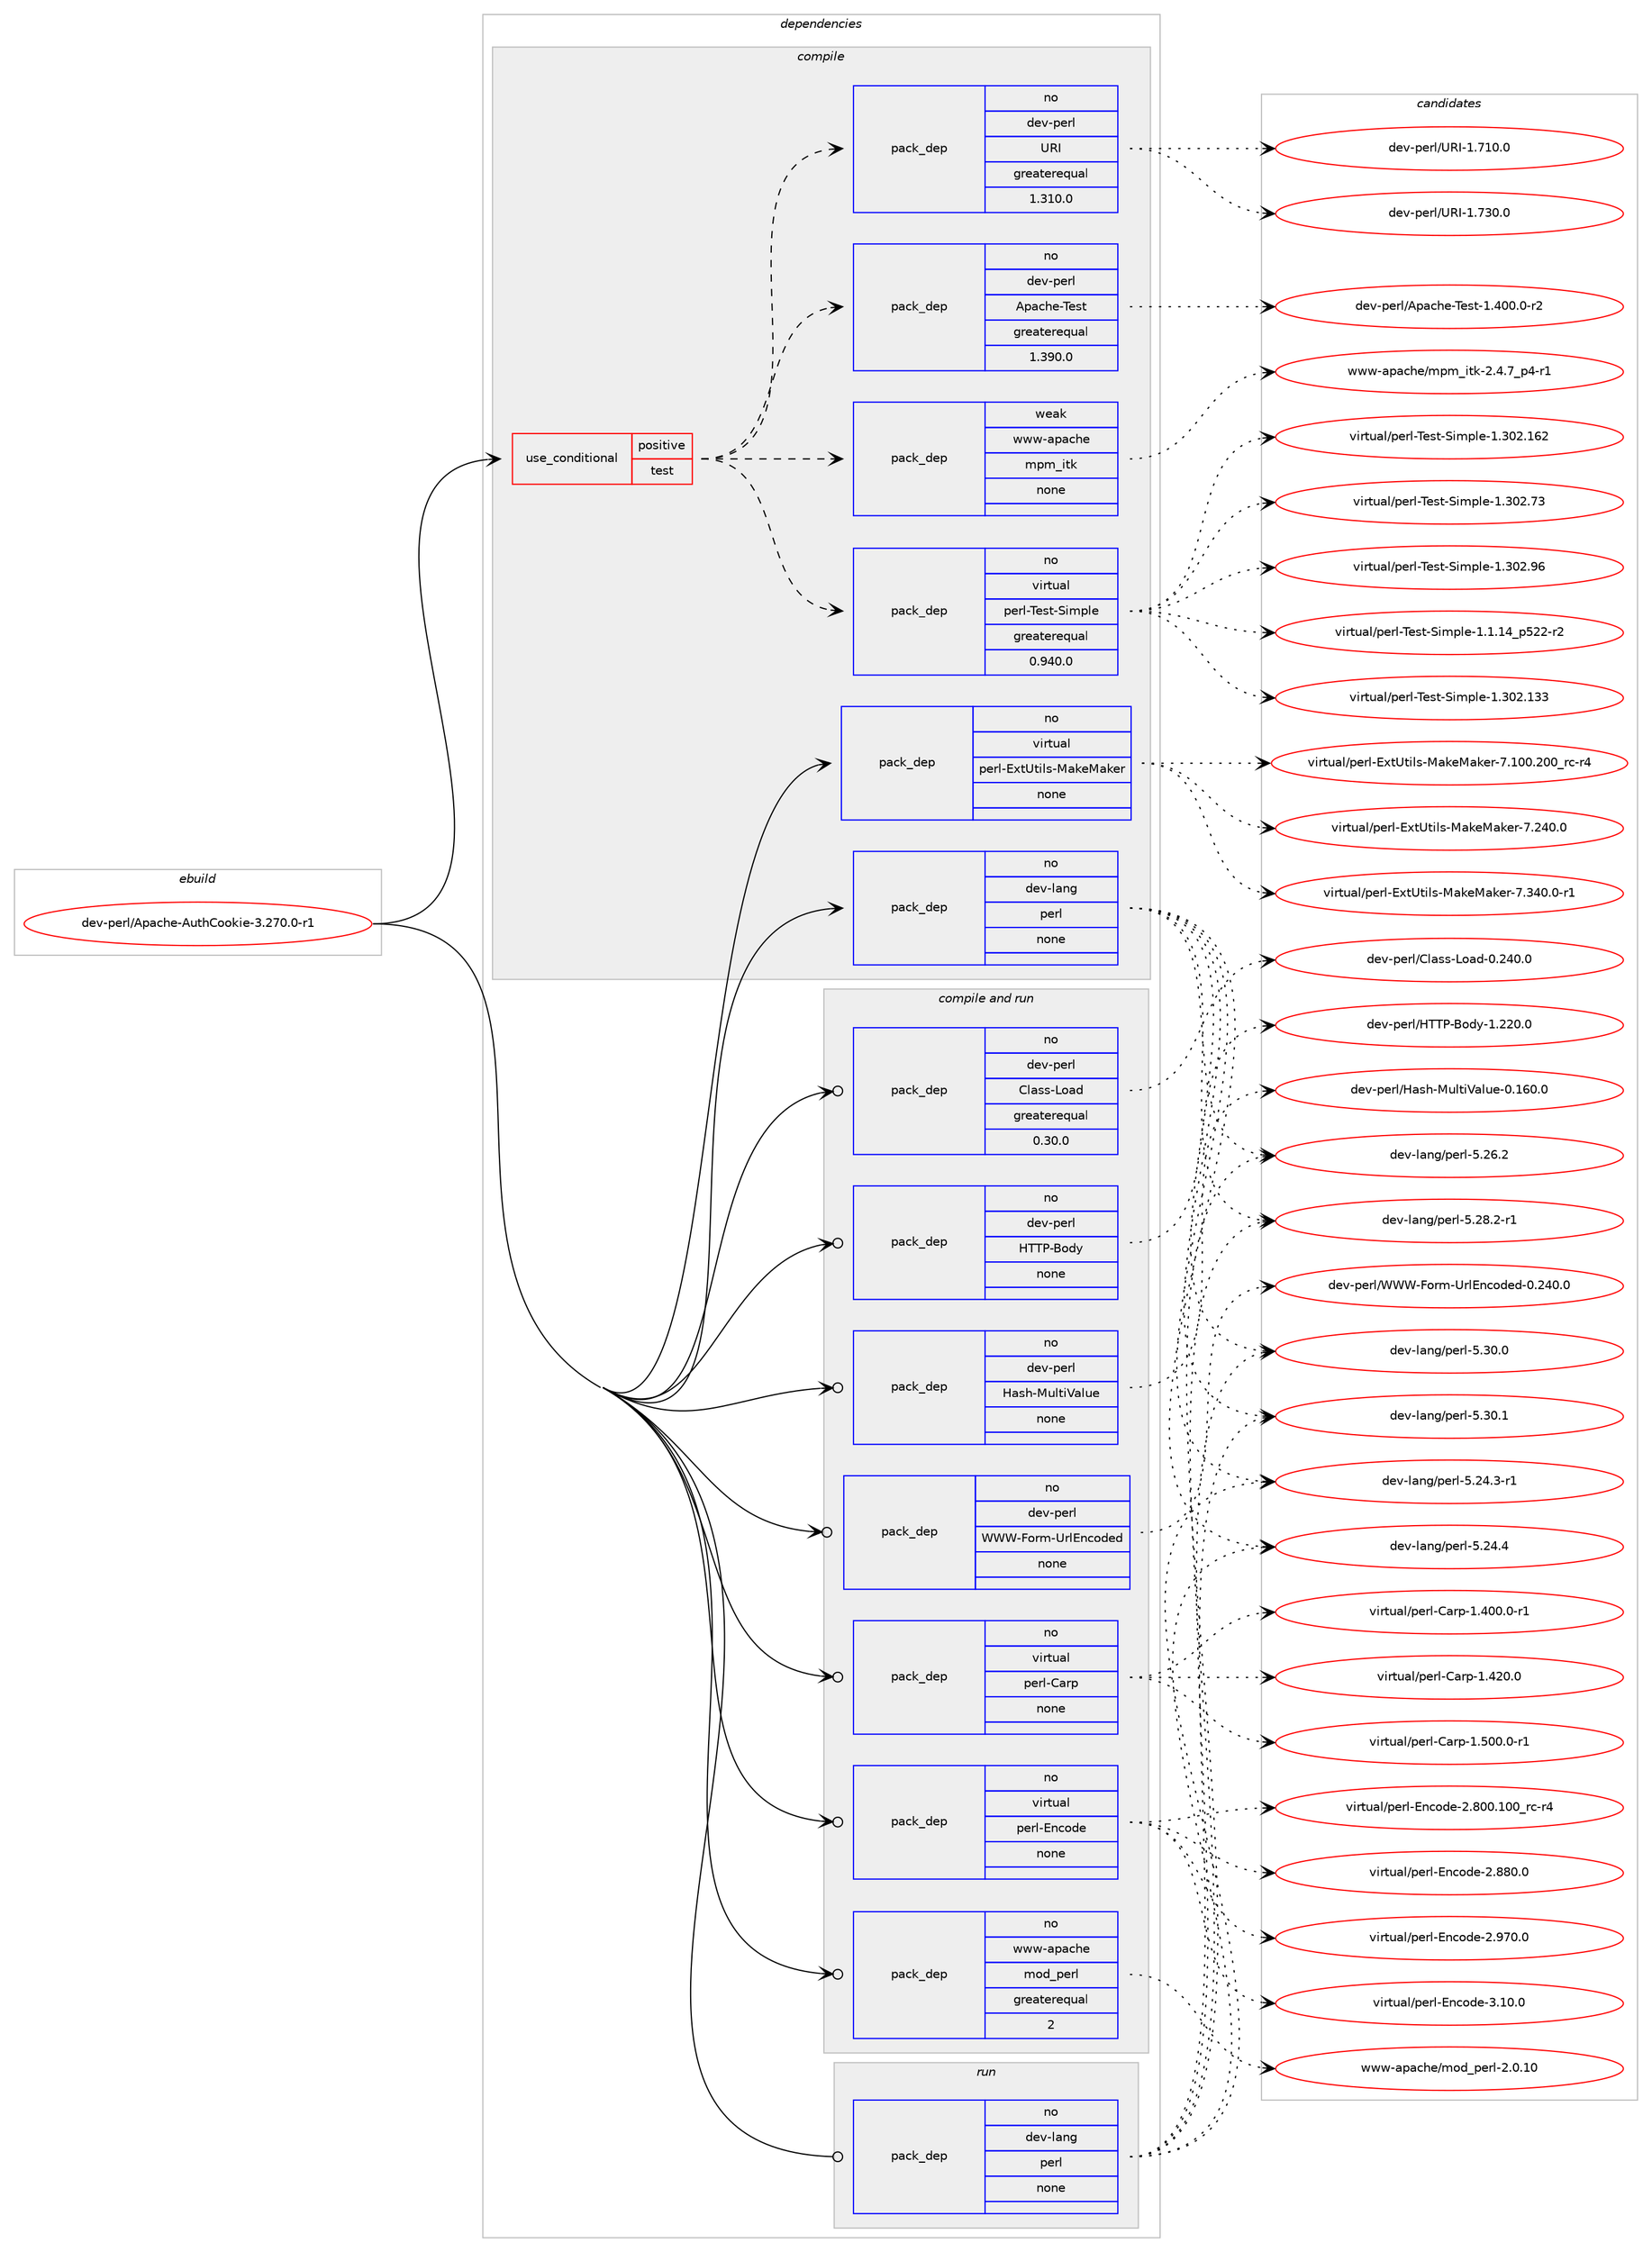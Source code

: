digraph prolog {

# *************
# Graph options
# *************

newrank=true;
concentrate=true;
compound=true;
graph [rankdir=LR,fontname=Helvetica,fontsize=10,ranksep=1.5];#, ranksep=2.5, nodesep=0.2];
edge  [arrowhead=vee];
node  [fontname=Helvetica,fontsize=10];

# **********
# The ebuild
# **********

subgraph cluster_leftcol {
color=gray;
rank=same;
label=<<i>ebuild</i>>;
id [label="dev-perl/Apache-AuthCookie-3.270.0-r1", color=red, width=4, href="../dev-perl/Apache-AuthCookie-3.270.0-r1.svg"];
}

# ****************
# The dependencies
# ****************

subgraph cluster_midcol {
color=gray;
label=<<i>dependencies</i>>;
subgraph cluster_compile {
fillcolor="#eeeeee";
style=filled;
label=<<i>compile</i>>;
subgraph cond133225 {
dependency573399 [label=<<TABLE BORDER="0" CELLBORDER="1" CELLSPACING="0" CELLPADDING="4"><TR><TD ROWSPAN="3" CELLPADDING="10">use_conditional</TD></TR><TR><TD>positive</TD></TR><TR><TD>test</TD></TR></TABLE>>, shape=none, color=red];
subgraph pack428537 {
dependency573400 [label=<<TABLE BORDER="0" CELLBORDER="1" CELLSPACING="0" CELLPADDING="4" WIDTH="220"><TR><TD ROWSPAN="6" CELLPADDING="30">pack_dep</TD></TR><TR><TD WIDTH="110">no</TD></TR><TR><TD>dev-perl</TD></TR><TR><TD>Apache-Test</TD></TR><TR><TD>greaterequal</TD></TR><TR><TD>1.390.0</TD></TR></TABLE>>, shape=none, color=blue];
}
dependency573399:e -> dependency573400:w [weight=20,style="dashed",arrowhead="vee"];
subgraph pack428538 {
dependency573401 [label=<<TABLE BORDER="0" CELLBORDER="1" CELLSPACING="0" CELLPADDING="4" WIDTH="220"><TR><TD ROWSPAN="6" CELLPADDING="30">pack_dep</TD></TR><TR><TD WIDTH="110">no</TD></TR><TR><TD>dev-perl</TD></TR><TR><TD>URI</TD></TR><TR><TD>greaterequal</TD></TR><TR><TD>1.310.0</TD></TR></TABLE>>, shape=none, color=blue];
}
dependency573399:e -> dependency573401:w [weight=20,style="dashed",arrowhead="vee"];
subgraph pack428539 {
dependency573402 [label=<<TABLE BORDER="0" CELLBORDER="1" CELLSPACING="0" CELLPADDING="4" WIDTH="220"><TR><TD ROWSPAN="6" CELLPADDING="30">pack_dep</TD></TR><TR><TD WIDTH="110">no</TD></TR><TR><TD>virtual</TD></TR><TR><TD>perl-Test-Simple</TD></TR><TR><TD>greaterequal</TD></TR><TR><TD>0.940.0</TD></TR></TABLE>>, shape=none, color=blue];
}
dependency573399:e -> dependency573402:w [weight=20,style="dashed",arrowhead="vee"];
subgraph pack428540 {
dependency573403 [label=<<TABLE BORDER="0" CELLBORDER="1" CELLSPACING="0" CELLPADDING="4" WIDTH="220"><TR><TD ROWSPAN="6" CELLPADDING="30">pack_dep</TD></TR><TR><TD WIDTH="110">weak</TD></TR><TR><TD>www-apache</TD></TR><TR><TD>mpm_itk</TD></TR><TR><TD>none</TD></TR><TR><TD></TD></TR></TABLE>>, shape=none, color=blue];
}
dependency573399:e -> dependency573403:w [weight=20,style="dashed",arrowhead="vee"];
}
id:e -> dependency573399:w [weight=20,style="solid",arrowhead="vee"];
subgraph pack428541 {
dependency573404 [label=<<TABLE BORDER="0" CELLBORDER="1" CELLSPACING="0" CELLPADDING="4" WIDTH="220"><TR><TD ROWSPAN="6" CELLPADDING="30">pack_dep</TD></TR><TR><TD WIDTH="110">no</TD></TR><TR><TD>dev-lang</TD></TR><TR><TD>perl</TD></TR><TR><TD>none</TD></TR><TR><TD></TD></TR></TABLE>>, shape=none, color=blue];
}
id:e -> dependency573404:w [weight=20,style="solid",arrowhead="vee"];
subgraph pack428542 {
dependency573405 [label=<<TABLE BORDER="0" CELLBORDER="1" CELLSPACING="0" CELLPADDING="4" WIDTH="220"><TR><TD ROWSPAN="6" CELLPADDING="30">pack_dep</TD></TR><TR><TD WIDTH="110">no</TD></TR><TR><TD>virtual</TD></TR><TR><TD>perl-ExtUtils-MakeMaker</TD></TR><TR><TD>none</TD></TR><TR><TD></TD></TR></TABLE>>, shape=none, color=blue];
}
id:e -> dependency573405:w [weight=20,style="solid",arrowhead="vee"];
}
subgraph cluster_compileandrun {
fillcolor="#eeeeee";
style=filled;
label=<<i>compile and run</i>>;
subgraph pack428543 {
dependency573406 [label=<<TABLE BORDER="0" CELLBORDER="1" CELLSPACING="0" CELLPADDING="4" WIDTH="220"><TR><TD ROWSPAN="6" CELLPADDING="30">pack_dep</TD></TR><TR><TD WIDTH="110">no</TD></TR><TR><TD>dev-perl</TD></TR><TR><TD>Class-Load</TD></TR><TR><TD>greaterequal</TD></TR><TR><TD>0.30.0</TD></TR></TABLE>>, shape=none, color=blue];
}
id:e -> dependency573406:w [weight=20,style="solid",arrowhead="odotvee"];
subgraph pack428544 {
dependency573407 [label=<<TABLE BORDER="0" CELLBORDER="1" CELLSPACING="0" CELLPADDING="4" WIDTH="220"><TR><TD ROWSPAN="6" CELLPADDING="30">pack_dep</TD></TR><TR><TD WIDTH="110">no</TD></TR><TR><TD>dev-perl</TD></TR><TR><TD>HTTP-Body</TD></TR><TR><TD>none</TD></TR><TR><TD></TD></TR></TABLE>>, shape=none, color=blue];
}
id:e -> dependency573407:w [weight=20,style="solid",arrowhead="odotvee"];
subgraph pack428545 {
dependency573408 [label=<<TABLE BORDER="0" CELLBORDER="1" CELLSPACING="0" CELLPADDING="4" WIDTH="220"><TR><TD ROWSPAN="6" CELLPADDING="30">pack_dep</TD></TR><TR><TD WIDTH="110">no</TD></TR><TR><TD>dev-perl</TD></TR><TR><TD>Hash-MultiValue</TD></TR><TR><TD>none</TD></TR><TR><TD></TD></TR></TABLE>>, shape=none, color=blue];
}
id:e -> dependency573408:w [weight=20,style="solid",arrowhead="odotvee"];
subgraph pack428546 {
dependency573409 [label=<<TABLE BORDER="0" CELLBORDER="1" CELLSPACING="0" CELLPADDING="4" WIDTH="220"><TR><TD ROWSPAN="6" CELLPADDING="30">pack_dep</TD></TR><TR><TD WIDTH="110">no</TD></TR><TR><TD>dev-perl</TD></TR><TR><TD>WWW-Form-UrlEncoded</TD></TR><TR><TD>none</TD></TR><TR><TD></TD></TR></TABLE>>, shape=none, color=blue];
}
id:e -> dependency573409:w [weight=20,style="solid",arrowhead="odotvee"];
subgraph pack428547 {
dependency573410 [label=<<TABLE BORDER="0" CELLBORDER="1" CELLSPACING="0" CELLPADDING="4" WIDTH="220"><TR><TD ROWSPAN="6" CELLPADDING="30">pack_dep</TD></TR><TR><TD WIDTH="110">no</TD></TR><TR><TD>virtual</TD></TR><TR><TD>perl-Carp</TD></TR><TR><TD>none</TD></TR><TR><TD></TD></TR></TABLE>>, shape=none, color=blue];
}
id:e -> dependency573410:w [weight=20,style="solid",arrowhead="odotvee"];
subgraph pack428548 {
dependency573411 [label=<<TABLE BORDER="0" CELLBORDER="1" CELLSPACING="0" CELLPADDING="4" WIDTH="220"><TR><TD ROWSPAN="6" CELLPADDING="30">pack_dep</TD></TR><TR><TD WIDTH="110">no</TD></TR><TR><TD>virtual</TD></TR><TR><TD>perl-Encode</TD></TR><TR><TD>none</TD></TR><TR><TD></TD></TR></TABLE>>, shape=none, color=blue];
}
id:e -> dependency573411:w [weight=20,style="solid",arrowhead="odotvee"];
subgraph pack428549 {
dependency573412 [label=<<TABLE BORDER="0" CELLBORDER="1" CELLSPACING="0" CELLPADDING="4" WIDTH="220"><TR><TD ROWSPAN="6" CELLPADDING="30">pack_dep</TD></TR><TR><TD WIDTH="110">no</TD></TR><TR><TD>www-apache</TD></TR><TR><TD>mod_perl</TD></TR><TR><TD>greaterequal</TD></TR><TR><TD>2</TD></TR></TABLE>>, shape=none, color=blue];
}
id:e -> dependency573412:w [weight=20,style="solid",arrowhead="odotvee"];
}
subgraph cluster_run {
fillcolor="#eeeeee";
style=filled;
label=<<i>run</i>>;
subgraph pack428550 {
dependency573413 [label=<<TABLE BORDER="0" CELLBORDER="1" CELLSPACING="0" CELLPADDING="4" WIDTH="220"><TR><TD ROWSPAN="6" CELLPADDING="30">pack_dep</TD></TR><TR><TD WIDTH="110">no</TD></TR><TR><TD>dev-lang</TD></TR><TR><TD>perl</TD></TR><TR><TD>none</TD></TR><TR><TD></TD></TR></TABLE>>, shape=none, color=blue];
}
id:e -> dependency573413:w [weight=20,style="solid",arrowhead="odot"];
}
}

# **************
# The candidates
# **************

subgraph cluster_choices {
rank=same;
color=gray;
label=<<i>candidates</i>>;

subgraph choice428537 {
color=black;
nodesep=1;
choice1001011184511210111410847651129799104101458410111511645494652484846484511450 [label="dev-perl/Apache-Test-1.400.0-r2", color=red, width=4,href="../dev-perl/Apache-Test-1.400.0-r2.svg"];
dependency573400:e -> choice1001011184511210111410847651129799104101458410111511645494652484846484511450:w [style=dotted,weight="100"];
}
subgraph choice428538 {
color=black;
nodesep=1;
choice10010111845112101114108478582734549465549484648 [label="dev-perl/URI-1.710.0", color=red, width=4,href="../dev-perl/URI-1.710.0.svg"];
choice10010111845112101114108478582734549465551484648 [label="dev-perl/URI-1.730.0", color=red, width=4,href="../dev-perl/URI-1.730.0.svg"];
dependency573401:e -> choice10010111845112101114108478582734549465549484648:w [style=dotted,weight="100"];
dependency573401:e -> choice10010111845112101114108478582734549465551484648:w [style=dotted,weight="100"];
}
subgraph choice428539 {
color=black;
nodesep=1;
choice11810511411611797108471121011141084584101115116458310510911210810145494649464952951125350504511450 [label="virtual/perl-Test-Simple-1.1.14_p522-r2", color=red, width=4,href="../virtual/perl-Test-Simple-1.1.14_p522-r2.svg"];
choice11810511411611797108471121011141084584101115116458310510911210810145494651485046495151 [label="virtual/perl-Test-Simple-1.302.133", color=red, width=4,href="../virtual/perl-Test-Simple-1.302.133.svg"];
choice11810511411611797108471121011141084584101115116458310510911210810145494651485046495450 [label="virtual/perl-Test-Simple-1.302.162", color=red, width=4,href="../virtual/perl-Test-Simple-1.302.162.svg"];
choice118105114116117971084711210111410845841011151164583105109112108101454946514850465551 [label="virtual/perl-Test-Simple-1.302.73", color=red, width=4,href="../virtual/perl-Test-Simple-1.302.73.svg"];
choice118105114116117971084711210111410845841011151164583105109112108101454946514850465754 [label="virtual/perl-Test-Simple-1.302.96", color=red, width=4,href="../virtual/perl-Test-Simple-1.302.96.svg"];
dependency573402:e -> choice11810511411611797108471121011141084584101115116458310510911210810145494649464952951125350504511450:w [style=dotted,weight="100"];
dependency573402:e -> choice11810511411611797108471121011141084584101115116458310510911210810145494651485046495151:w [style=dotted,weight="100"];
dependency573402:e -> choice11810511411611797108471121011141084584101115116458310510911210810145494651485046495450:w [style=dotted,weight="100"];
dependency573402:e -> choice118105114116117971084711210111410845841011151164583105109112108101454946514850465551:w [style=dotted,weight="100"];
dependency573402:e -> choice118105114116117971084711210111410845841011151164583105109112108101454946514850465754:w [style=dotted,weight="100"];
}
subgraph choice428540 {
color=black;
nodesep=1;
choice11911911945971129799104101471091121099510511610745504652465595112524511449 [label="www-apache/mpm_itk-2.4.7_p4-r1", color=red, width=4,href="../www-apache/mpm_itk-2.4.7_p4-r1.svg"];
dependency573403:e -> choice11911911945971129799104101471091121099510511610745504652465595112524511449:w [style=dotted,weight="100"];
}
subgraph choice428541 {
color=black;
nodesep=1;
choice100101118451089711010347112101114108455346505246514511449 [label="dev-lang/perl-5.24.3-r1", color=red, width=4,href="../dev-lang/perl-5.24.3-r1.svg"];
choice10010111845108971101034711210111410845534650524652 [label="dev-lang/perl-5.24.4", color=red, width=4,href="../dev-lang/perl-5.24.4.svg"];
choice10010111845108971101034711210111410845534650544650 [label="dev-lang/perl-5.26.2", color=red, width=4,href="../dev-lang/perl-5.26.2.svg"];
choice100101118451089711010347112101114108455346505646504511449 [label="dev-lang/perl-5.28.2-r1", color=red, width=4,href="../dev-lang/perl-5.28.2-r1.svg"];
choice10010111845108971101034711210111410845534651484648 [label="dev-lang/perl-5.30.0", color=red, width=4,href="../dev-lang/perl-5.30.0.svg"];
choice10010111845108971101034711210111410845534651484649 [label="dev-lang/perl-5.30.1", color=red, width=4,href="../dev-lang/perl-5.30.1.svg"];
dependency573404:e -> choice100101118451089711010347112101114108455346505246514511449:w [style=dotted,weight="100"];
dependency573404:e -> choice10010111845108971101034711210111410845534650524652:w [style=dotted,weight="100"];
dependency573404:e -> choice10010111845108971101034711210111410845534650544650:w [style=dotted,weight="100"];
dependency573404:e -> choice100101118451089711010347112101114108455346505646504511449:w [style=dotted,weight="100"];
dependency573404:e -> choice10010111845108971101034711210111410845534651484648:w [style=dotted,weight="100"];
dependency573404:e -> choice10010111845108971101034711210111410845534651484649:w [style=dotted,weight="100"];
}
subgraph choice428542 {
color=black;
nodesep=1;
choice118105114116117971084711210111410845691201168511610510811545779710710177971071011144555464948484650484895114994511452 [label="virtual/perl-ExtUtils-MakeMaker-7.100.200_rc-r4", color=red, width=4,href="../virtual/perl-ExtUtils-MakeMaker-7.100.200_rc-r4.svg"];
choice118105114116117971084711210111410845691201168511610510811545779710710177971071011144555465052484648 [label="virtual/perl-ExtUtils-MakeMaker-7.240.0", color=red, width=4,href="../virtual/perl-ExtUtils-MakeMaker-7.240.0.svg"];
choice1181051141161179710847112101114108456912011685116105108115457797107101779710710111445554651524846484511449 [label="virtual/perl-ExtUtils-MakeMaker-7.340.0-r1", color=red, width=4,href="../virtual/perl-ExtUtils-MakeMaker-7.340.0-r1.svg"];
dependency573405:e -> choice118105114116117971084711210111410845691201168511610510811545779710710177971071011144555464948484650484895114994511452:w [style=dotted,weight="100"];
dependency573405:e -> choice118105114116117971084711210111410845691201168511610510811545779710710177971071011144555465052484648:w [style=dotted,weight="100"];
dependency573405:e -> choice1181051141161179710847112101114108456912011685116105108115457797107101779710710111445554651524846484511449:w [style=dotted,weight="100"];
}
subgraph choice428543 {
color=black;
nodesep=1;
choice100101118451121011141084767108971151154576111971004548465052484648 [label="dev-perl/Class-Load-0.240.0", color=red, width=4,href="../dev-perl/Class-Load-0.240.0.svg"];
dependency573406:e -> choice100101118451121011141084767108971151154576111971004548465052484648:w [style=dotted,weight="100"];
}
subgraph choice428544 {
color=black;
nodesep=1;
choice10010111845112101114108477284848045661111001214549465050484648 [label="dev-perl/HTTP-Body-1.220.0", color=red, width=4,href="../dev-perl/HTTP-Body-1.220.0.svg"];
dependency573407:e -> choice10010111845112101114108477284848045661111001214549465050484648:w [style=dotted,weight="100"];
}
subgraph choice428545 {
color=black;
nodesep=1;
choice10010111845112101114108477297115104457711710811610586971081171014548464954484648 [label="dev-perl/Hash-MultiValue-0.160.0", color=red, width=4,href="../dev-perl/Hash-MultiValue-0.160.0.svg"];
dependency573408:e -> choice10010111845112101114108477297115104457711710811610586971081171014548464954484648:w [style=dotted,weight="100"];
}
subgraph choice428546 {
color=black;
nodesep=1;
choice10010111845112101114108478787874570111114109458511410869110991111001011004548465052484648 [label="dev-perl/WWW-Form-UrlEncoded-0.240.0", color=red, width=4,href="../dev-perl/WWW-Form-UrlEncoded-0.240.0.svg"];
dependency573409:e -> choice10010111845112101114108478787874570111114109458511410869110991111001011004548465052484648:w [style=dotted,weight="100"];
}
subgraph choice428547 {
color=black;
nodesep=1;
choice118105114116117971084711210111410845679711411245494652484846484511449 [label="virtual/perl-Carp-1.400.0-r1", color=red, width=4,href="../virtual/perl-Carp-1.400.0-r1.svg"];
choice11810511411611797108471121011141084567971141124549465250484648 [label="virtual/perl-Carp-1.420.0", color=red, width=4,href="../virtual/perl-Carp-1.420.0.svg"];
choice118105114116117971084711210111410845679711411245494653484846484511449 [label="virtual/perl-Carp-1.500.0-r1", color=red, width=4,href="../virtual/perl-Carp-1.500.0-r1.svg"];
dependency573410:e -> choice118105114116117971084711210111410845679711411245494652484846484511449:w [style=dotted,weight="100"];
dependency573410:e -> choice11810511411611797108471121011141084567971141124549465250484648:w [style=dotted,weight="100"];
dependency573410:e -> choice118105114116117971084711210111410845679711411245494653484846484511449:w [style=dotted,weight="100"];
}
subgraph choice428548 {
color=black;
nodesep=1;
choice11810511411611797108471121011141084569110991111001014550465648484649484895114994511452 [label="virtual/perl-Encode-2.800.100_rc-r4", color=red, width=4,href="../virtual/perl-Encode-2.800.100_rc-r4.svg"];
choice11810511411611797108471121011141084569110991111001014550465656484648 [label="virtual/perl-Encode-2.880.0", color=red, width=4,href="../virtual/perl-Encode-2.880.0.svg"];
choice11810511411611797108471121011141084569110991111001014550465755484648 [label="virtual/perl-Encode-2.970.0", color=red, width=4,href="../virtual/perl-Encode-2.970.0.svg"];
choice118105114116117971084711210111410845691109911110010145514649484648 [label="virtual/perl-Encode-3.10.0", color=red, width=4,href="../virtual/perl-Encode-3.10.0.svg"];
dependency573411:e -> choice11810511411611797108471121011141084569110991111001014550465648484649484895114994511452:w [style=dotted,weight="100"];
dependency573411:e -> choice11810511411611797108471121011141084569110991111001014550465656484648:w [style=dotted,weight="100"];
dependency573411:e -> choice11810511411611797108471121011141084569110991111001014550465755484648:w [style=dotted,weight="100"];
dependency573411:e -> choice118105114116117971084711210111410845691109911110010145514649484648:w [style=dotted,weight="100"];
}
subgraph choice428549 {
color=black;
nodesep=1;
choice11911911945971129799104101471091111009511210111410845504648464948 [label="www-apache/mod_perl-2.0.10", color=red, width=4,href="../www-apache/mod_perl-2.0.10.svg"];
dependency573412:e -> choice11911911945971129799104101471091111009511210111410845504648464948:w [style=dotted,weight="100"];
}
subgraph choice428550 {
color=black;
nodesep=1;
choice100101118451089711010347112101114108455346505246514511449 [label="dev-lang/perl-5.24.3-r1", color=red, width=4,href="../dev-lang/perl-5.24.3-r1.svg"];
choice10010111845108971101034711210111410845534650524652 [label="dev-lang/perl-5.24.4", color=red, width=4,href="../dev-lang/perl-5.24.4.svg"];
choice10010111845108971101034711210111410845534650544650 [label="dev-lang/perl-5.26.2", color=red, width=4,href="../dev-lang/perl-5.26.2.svg"];
choice100101118451089711010347112101114108455346505646504511449 [label="dev-lang/perl-5.28.2-r1", color=red, width=4,href="../dev-lang/perl-5.28.2-r1.svg"];
choice10010111845108971101034711210111410845534651484648 [label="dev-lang/perl-5.30.0", color=red, width=4,href="../dev-lang/perl-5.30.0.svg"];
choice10010111845108971101034711210111410845534651484649 [label="dev-lang/perl-5.30.1", color=red, width=4,href="../dev-lang/perl-5.30.1.svg"];
dependency573413:e -> choice100101118451089711010347112101114108455346505246514511449:w [style=dotted,weight="100"];
dependency573413:e -> choice10010111845108971101034711210111410845534650524652:w [style=dotted,weight="100"];
dependency573413:e -> choice10010111845108971101034711210111410845534650544650:w [style=dotted,weight="100"];
dependency573413:e -> choice100101118451089711010347112101114108455346505646504511449:w [style=dotted,weight="100"];
dependency573413:e -> choice10010111845108971101034711210111410845534651484648:w [style=dotted,weight="100"];
dependency573413:e -> choice10010111845108971101034711210111410845534651484649:w [style=dotted,weight="100"];
}
}

}
